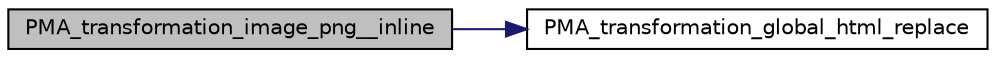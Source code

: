 digraph G
{
  edge [fontname="Helvetica",fontsize="10",labelfontname="Helvetica",labelfontsize="10"];
  node [fontname="Helvetica",fontsize="10",shape=record];
  rankdir="LR";
  Node1 [label="PMA_transformation_image_png__inline",height=0.2,width=0.4,color="black", fillcolor="grey75", style="filled" fontcolor="black"];
  Node1 -> Node2 [color="midnightblue",fontsize="10",style="solid",fontname="Helvetica"];
  Node2 [label="PMA_transformation_global_html_replace",height=0.2,width=0.4,color="black", fillcolor="white", style="filled",URL="$global_8inc_8php.html#a3cbf5b6d57d68fe4182e3a2f3eb8aa31"];
}
